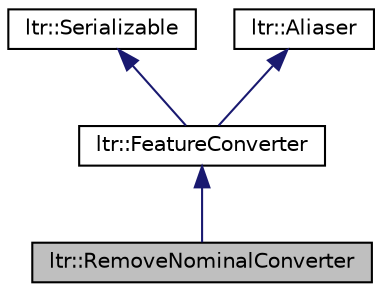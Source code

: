 digraph G
{
  edge [fontname="Helvetica",fontsize="10",labelfontname="Helvetica",labelfontsize="10"];
  node [fontname="Helvetica",fontsize="10",shape=record];
  Node1 [label="ltr::RemoveNominalConverter",height=0.2,width=0.4,color="black", fillcolor="grey75", style="filled" fontcolor="black"];
  Node2 -> Node1 [dir="back",color="midnightblue",fontsize="10",style="solid",fontname="Helvetica"];
  Node2 [label="ltr::FeatureConverter",height=0.2,width=0.4,color="black", fillcolor="white", style="filled",URL="$classltr_1_1_feature_converter.html",tooltip="A base class for feature converters."];
  Node3 -> Node2 [dir="back",color="midnightblue",fontsize="10",style="solid",fontname="Helvetica"];
  Node3 [label="ltr::Serializable",height=0.2,width=0.4,color="black", fillcolor="white", style="filled",URL="$classltr_1_1_serializable.html",tooltip="The interface class for objects, that can be serialized. That means that a cpp code for those can be ..."];
  Node4 -> Node2 [dir="back",color="midnightblue",fontsize="10",style="solid",fontname="Helvetica"];
  Node4 [label="ltr::Aliaser",height=0.2,width=0.4,color="black", fillcolor="white", style="filled",URL="$classltr_1_1_aliaser.html",tooltip="Inherit from this class in order to use alias."];
}
